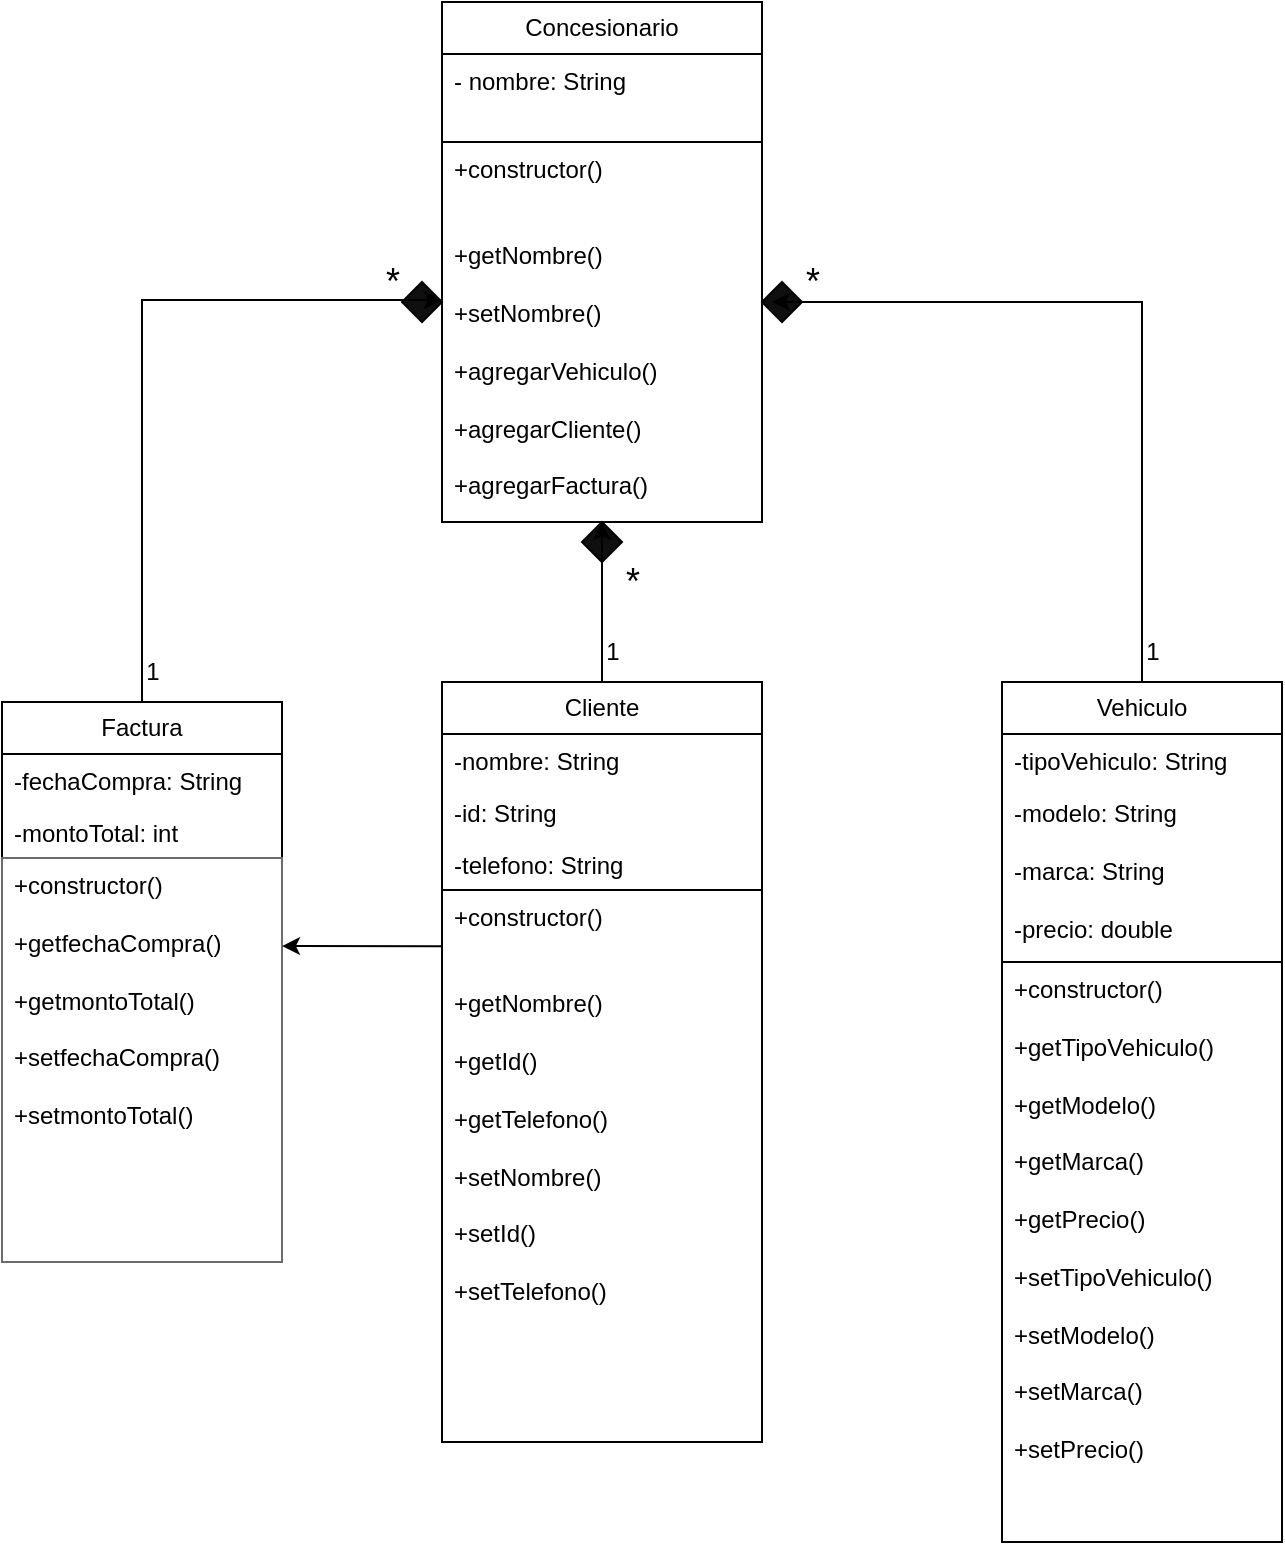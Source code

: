 <mxfile version="26.0.16">
  <diagram name="Página-1" id="Xrfl96T6qtCXNU2YfWyh">
    <mxGraphModel dx="880" dy="524" grid="1" gridSize="10" guides="1" tooltips="1" connect="1" arrows="1" fold="1" page="1" pageScale="1" pageWidth="827" pageHeight="1169" math="0" shadow="0">
      <root>
        <mxCell id="0" />
        <mxCell id="1" parent="0" />
        <mxCell id="B3MNgUBZU4XW8fQOR7jA-6" value="" style="rhombus;whiteSpace=wrap;html=1;fillColor=light-dark(#0F0F0F,var(--ge-dark-color, #121212));" vertex="1" parent="1">
          <mxGeometry x="350" y="280" width="20" height="20" as="geometry" />
        </mxCell>
        <mxCell id="B3MNgUBZU4XW8fQOR7jA-5" style="edgeStyle=orthogonalEdgeStyle;rounded=0;orthogonalLoop=1;jettySize=auto;html=1;exitX=0.5;exitY=0;exitDx=0;exitDy=0;" edge="1" parent="1" source="K-NBq6y5_BjJvVlHkWeu-11">
          <mxGeometry relative="1" as="geometry">
            <mxPoint x="360" y="280" as="targetPoint" />
          </mxGeometry>
        </mxCell>
        <mxCell id="K-NBq6y5_BjJvVlHkWeu-3" value="Concesionario" style="swimlane;fontStyle=0;childLayout=stackLayout;horizontal=1;startSize=26;fillColor=none;horizontalStack=0;resizeParent=1;resizeParentMax=0;resizeLast=0;collapsible=1;marginBottom=0;whiteSpace=wrap;html=1;" parent="1" vertex="1">
          <mxGeometry x="280" y="20" width="160" height="260" as="geometry" />
        </mxCell>
        <mxCell id="K-NBq6y5_BjJvVlHkWeu-4" value="- nombre: String" style="text;strokeColor=none;fillColor=none;align=left;verticalAlign=top;spacingLeft=4;spacingRight=4;overflow=hidden;rotatable=0;points=[[0,0.5],[1,0.5]];portConstraint=eastwest;whiteSpace=wrap;html=1;" parent="K-NBq6y5_BjJvVlHkWeu-3" vertex="1">
          <mxGeometry y="26" width="160" height="44" as="geometry" />
        </mxCell>
        <mxCell id="K-NBq6y5_BjJvVlHkWeu-20" value="+constructor()&lt;div&gt;&lt;br&gt;&lt;div&gt;&lt;br&gt;&lt;/div&gt;&lt;div&gt;+getNombre()&lt;/div&gt;&lt;div&gt;&lt;br&gt;&lt;/div&gt;&lt;div&gt;+setNombre()&lt;/div&gt;&lt;/div&gt;&lt;div&gt;&lt;br&gt;&lt;/div&gt;&lt;div&gt;+agregarVehiculo()&lt;/div&gt;&lt;div&gt;&lt;br&gt;&lt;/div&gt;&lt;div&gt;+agregarCliente()&lt;/div&gt;&lt;div&gt;&lt;br&gt;&lt;/div&gt;&lt;div&gt;+agregarFactura()&amp;nbsp;&lt;/div&gt;" style="text;strokeColor=#000000;fillColor=none;align=left;verticalAlign=top;spacingLeft=4;spacingRight=4;overflow=hidden;rotatable=0;points=[[0,0.5],[1,0.5]];portConstraint=eastwest;whiteSpace=wrap;html=1;" parent="K-NBq6y5_BjJvVlHkWeu-3" vertex="1">
          <mxGeometry y="70" width="160" height="190" as="geometry" />
        </mxCell>
        <mxCell id="K-NBq6y5_BjJvVlHkWeu-7" value="Vehiculo" style="swimlane;fontStyle=0;childLayout=stackLayout;horizontal=1;startSize=26;fillColor=none;horizontalStack=0;resizeParent=1;resizeParentMax=0;resizeLast=0;collapsible=1;marginBottom=0;whiteSpace=wrap;html=1;" parent="1" vertex="1">
          <mxGeometry x="560" y="360" width="140" height="430" as="geometry" />
        </mxCell>
        <mxCell id="K-NBq6y5_BjJvVlHkWeu-8" value="-tipoVehiculo: String" style="text;strokeColor=none;fillColor=none;align=left;verticalAlign=top;spacingLeft=4;spacingRight=4;overflow=hidden;rotatable=0;points=[[0,0.5],[1,0.5]];portConstraint=eastwest;whiteSpace=wrap;html=1;" parent="K-NBq6y5_BjJvVlHkWeu-7" vertex="1">
          <mxGeometry y="26" width="140" height="26" as="geometry" />
        </mxCell>
        <mxCell id="K-NBq6y5_BjJvVlHkWeu-9" value="-modelo: String&lt;div&gt;&lt;br&gt;&lt;/div&gt;&lt;div&gt;-marca: String&lt;/div&gt;&lt;div&gt;&lt;br&gt;&lt;/div&gt;&lt;div&gt;-precio: double&lt;/div&gt;" style="text;strokeColor=none;fillColor=none;align=left;verticalAlign=top;spacingLeft=4;spacingRight=4;overflow=hidden;rotatable=0;points=[[0,0.5],[1,0.5]];portConstraint=eastwest;whiteSpace=wrap;html=1;" parent="K-NBq6y5_BjJvVlHkWeu-7" vertex="1">
          <mxGeometry y="52" width="140" height="88" as="geometry" />
        </mxCell>
        <mxCell id="B3MNgUBZU4XW8fQOR7jA-3" value="+constructor()&lt;div&gt;&lt;br&gt;&lt;/div&gt;&lt;div&gt;+getTipoVehiculo()&lt;/div&gt;&lt;div&gt;&lt;br&gt;&lt;/div&gt;&lt;div&gt;+getModelo()&lt;/div&gt;&lt;div&gt;&lt;br&gt;&lt;/div&gt;&lt;div&gt;+getMarca()&lt;/div&gt;&lt;div&gt;&lt;br&gt;&lt;/div&gt;&lt;div&gt;+getPrecio()&lt;/div&gt;&lt;div&gt;&lt;br&gt;&lt;/div&gt;&lt;div&gt;+setTipoVehiculo()&lt;/div&gt;&lt;div&gt;&lt;br&gt;&lt;/div&gt;&lt;div&gt;+setModelo()&lt;/div&gt;&lt;div&gt;&lt;br&gt;&lt;/div&gt;&lt;div&gt;+setMarca()&lt;/div&gt;&lt;div&gt;&lt;br&gt;&lt;/div&gt;&lt;div&gt;+setPrecio()&lt;/div&gt;" style="text;strokeColor=#000000;fillColor=none;align=left;verticalAlign=top;spacingLeft=4;spacingRight=4;overflow=hidden;rotatable=0;points=[[0,0.5],[1,0.5]];portConstraint=eastwest;whiteSpace=wrap;html=1;" vertex="1" parent="K-NBq6y5_BjJvVlHkWeu-7">
          <mxGeometry y="140" width="140" height="290" as="geometry" />
        </mxCell>
        <mxCell id="K-NBq6y5_BjJvVlHkWeu-11" value="Cliente" style="swimlane;fontStyle=0;childLayout=stackLayout;horizontal=1;startSize=26;fillColor=none;horizontalStack=0;resizeParent=1;resizeParentMax=0;resizeLast=0;collapsible=1;marginBottom=0;whiteSpace=wrap;html=1;" parent="1" vertex="1">
          <mxGeometry x="280" y="360" width="160" height="380" as="geometry" />
        </mxCell>
        <mxCell id="K-NBq6y5_BjJvVlHkWeu-12" value="-nombre: String" style="text;strokeColor=none;fillColor=none;align=left;verticalAlign=top;spacingLeft=4;spacingRight=4;overflow=hidden;rotatable=0;points=[[0,0.5],[1,0.5]];portConstraint=eastwest;whiteSpace=wrap;html=1;" parent="K-NBq6y5_BjJvVlHkWeu-11" vertex="1">
          <mxGeometry y="26" width="160" height="26" as="geometry" />
        </mxCell>
        <mxCell id="K-NBq6y5_BjJvVlHkWeu-13" value="-id: String" style="text;strokeColor=none;fillColor=none;align=left;verticalAlign=top;spacingLeft=4;spacingRight=4;overflow=hidden;rotatable=0;points=[[0,0.5],[1,0.5]];portConstraint=eastwest;whiteSpace=wrap;html=1;" parent="K-NBq6y5_BjJvVlHkWeu-11" vertex="1">
          <mxGeometry y="52" width="160" height="26" as="geometry" />
        </mxCell>
        <mxCell id="K-NBq6y5_BjJvVlHkWeu-14" value="-telefono: String&amp;nbsp;" style="text;strokeColor=none;fillColor=none;align=left;verticalAlign=top;spacingLeft=4;spacingRight=4;overflow=hidden;rotatable=0;points=[[0,0.5],[1,0.5]];portConstraint=eastwest;whiteSpace=wrap;html=1;" parent="K-NBq6y5_BjJvVlHkWeu-11" vertex="1">
          <mxGeometry y="78" width="160" height="26" as="geometry" />
        </mxCell>
        <mxCell id="B3MNgUBZU4XW8fQOR7jA-2" value="+constructor()&lt;div&gt;&lt;br&gt;&lt;/div&gt;&lt;div&gt;&lt;br&gt;&lt;/div&gt;&lt;div&gt;+getNombre()&lt;/div&gt;&lt;div&gt;&lt;br&gt;&lt;/div&gt;&lt;div&gt;+getId()&lt;/div&gt;&lt;div&gt;&lt;br&gt;&lt;/div&gt;&lt;div&gt;+getTelefono()&lt;br&gt;&lt;div&gt;&lt;br&gt;&lt;/div&gt;&lt;div&gt;+setNombre()&lt;/div&gt;&lt;div&gt;&lt;br&gt;&lt;/div&gt;&lt;div&gt;+setId()&lt;/div&gt;&lt;div&gt;&lt;br&gt;&lt;/div&gt;&lt;div&gt;+setTelefono()&lt;/div&gt;&lt;div&gt;&lt;br&gt;&lt;/div&gt;&lt;/div&gt;" style="text;strokeColor=#000000;fillColor=none;align=left;verticalAlign=top;spacingLeft=4;spacingRight=4;overflow=hidden;rotatable=0;points=[[0,0.5],[1,0.5]];portConstraint=eastwest;whiteSpace=wrap;html=1;" vertex="1" parent="K-NBq6y5_BjJvVlHkWeu-11">
          <mxGeometry y="104" width="160" height="276" as="geometry" />
        </mxCell>
        <mxCell id="K-NBq6y5_BjJvVlHkWeu-15" value="Factura" style="swimlane;fontStyle=0;childLayout=stackLayout;horizontal=1;startSize=26;fillColor=none;horizontalStack=0;resizeParent=1;resizeParentMax=0;resizeLast=0;collapsible=1;marginBottom=0;whiteSpace=wrap;html=1;" parent="1" vertex="1">
          <mxGeometry x="60" y="370" width="140" height="280" as="geometry" />
        </mxCell>
        <mxCell id="K-NBq6y5_BjJvVlHkWeu-16" value="-fechaCompra: String" style="text;strokeColor=none;fillColor=none;align=left;verticalAlign=top;spacingLeft=4;spacingRight=4;overflow=hidden;rotatable=0;points=[[0,0.5],[1,0.5]];portConstraint=eastwest;whiteSpace=wrap;html=1;" parent="K-NBq6y5_BjJvVlHkWeu-15" vertex="1">
          <mxGeometry y="26" width="140" height="26" as="geometry" />
        </mxCell>
        <mxCell id="K-NBq6y5_BjJvVlHkWeu-17" value="-montoTotal: int" style="text;strokeColor=none;fillColor=none;align=left;verticalAlign=top;spacingLeft=4;spacingRight=4;overflow=hidden;rotatable=0;points=[[0,0.5],[1,0.5]];portConstraint=eastwest;whiteSpace=wrap;html=1;" parent="K-NBq6y5_BjJvVlHkWeu-15" vertex="1">
          <mxGeometry y="52" width="140" height="26" as="geometry" />
        </mxCell>
        <mxCell id="B3MNgUBZU4XW8fQOR7jA-4" value="+constructor()&lt;div&gt;&lt;br&gt;&lt;/div&gt;&lt;div&gt;+getfechaCompra()&lt;/div&gt;&lt;div&gt;&lt;br&gt;&lt;/div&gt;&lt;div&gt;+getmontoTotal()&lt;/div&gt;&lt;div&gt;&lt;br&gt;&lt;/div&gt;&lt;div&gt;+setfechaCompra()&lt;/div&gt;&lt;div&gt;&lt;br&gt;&lt;/div&gt;&lt;div&gt;+setmontoTotal()&lt;/div&gt;" style="text;strokeColor=#6B6B6B;fillColor=none;align=left;verticalAlign=top;spacingLeft=4;spacingRight=4;overflow=hidden;rotatable=0;points=[[0,0.5],[1,0.5]];portConstraint=eastwest;whiteSpace=wrap;html=1;" vertex="1" parent="K-NBq6y5_BjJvVlHkWeu-15">
          <mxGeometry y="78" width="140" height="202" as="geometry" />
        </mxCell>
        <mxCell id="B3MNgUBZU4XW8fQOR7jA-10" value="&lt;span style=&quot;font-weight: normal;&quot;&gt;&lt;font style=&quot;font-size: 18px;&quot;&gt;*&lt;/font&gt;&lt;/span&gt;" style="text;html=1;align=center;verticalAlign=middle;resizable=0;points=[];autosize=1;strokeColor=none;fillColor=none;fontStyle=1" vertex="1" parent="1">
          <mxGeometry x="360" y="290" width="30" height="40" as="geometry" />
        </mxCell>
        <mxCell id="B3MNgUBZU4XW8fQOR7jA-11" value="&lt;span style=&quot;font-weight: 400;&quot;&gt;1&lt;/span&gt;" style="text;html=1;align=center;verticalAlign=middle;resizable=0;points=[];autosize=1;strokeColor=none;fillColor=none;fontStyle=1" vertex="1" parent="1">
          <mxGeometry x="350" y="330" width="30" height="30" as="geometry" />
        </mxCell>
        <mxCell id="B3MNgUBZU4XW8fQOR7jA-14" value="" style="rhombus;whiteSpace=wrap;html=1;fillColor=light-dark(#0F0F0F,var(--ge-dark-color, #121212));" vertex="1" parent="1">
          <mxGeometry x="440" y="160" width="20" height="20" as="geometry" />
        </mxCell>
        <mxCell id="B3MNgUBZU4XW8fQOR7jA-19" value="" style="edgeStyle=orthogonalEdgeStyle;rounded=0;orthogonalLoop=1;jettySize=auto;html=1;exitX=0.5;exitY=0;exitDx=0;exitDy=0;entryX=1.031;entryY=0.421;entryDx=0;entryDy=0;entryPerimeter=0;" edge="1" parent="1" source="K-NBq6y5_BjJvVlHkWeu-7" target="K-NBq6y5_BjJvVlHkWeu-20">
          <mxGeometry relative="1" as="geometry">
            <mxPoint x="630" y="360" as="sourcePoint" />
            <mxPoint x="490" y="180" as="targetPoint" />
          </mxGeometry>
        </mxCell>
        <mxCell id="B3MNgUBZU4XW8fQOR7jA-23" value="&lt;span style=&quot;font-weight: normal;&quot;&gt;&lt;font style=&quot;font-size: 18px;&quot;&gt;*&lt;/font&gt;&lt;/span&gt;" style="text;html=1;align=center;verticalAlign=middle;resizable=0;points=[];autosize=1;strokeColor=none;fillColor=none;fontStyle=1" vertex="1" parent="1">
          <mxGeometry x="450" y="140" width="30" height="40" as="geometry" />
        </mxCell>
        <mxCell id="B3MNgUBZU4XW8fQOR7jA-24" value="&lt;span style=&quot;font-weight: 400;&quot;&gt;1&lt;/span&gt;" style="text;html=1;align=center;verticalAlign=middle;resizable=0;points=[];autosize=1;strokeColor=none;fillColor=none;fontStyle=1" vertex="1" parent="1">
          <mxGeometry x="620" y="330" width="30" height="30" as="geometry" />
        </mxCell>
        <mxCell id="B3MNgUBZU4XW8fQOR7jA-27" value="" style="rhombus;whiteSpace=wrap;html=1;fillColor=light-dark(#0F0F0F,var(--ge-dark-color, #121212));" vertex="1" parent="1">
          <mxGeometry x="260" y="160" width="20" height="20" as="geometry" />
        </mxCell>
        <mxCell id="B3MNgUBZU4XW8fQOR7jA-28" style="edgeStyle=orthogonalEdgeStyle;rounded=0;orthogonalLoop=1;jettySize=auto;html=1;exitX=0.5;exitY=0;exitDx=0;exitDy=0;entryX=0;entryY=0.416;entryDx=0;entryDy=0;entryPerimeter=0;" edge="1" parent="1" source="K-NBq6y5_BjJvVlHkWeu-15" target="K-NBq6y5_BjJvVlHkWeu-20">
          <mxGeometry relative="1" as="geometry" />
        </mxCell>
        <mxCell id="B3MNgUBZU4XW8fQOR7jA-29" value="&lt;span style=&quot;font-weight: 400;&quot;&gt;1&lt;/span&gt;" style="text;html=1;align=center;verticalAlign=middle;resizable=0;points=[];autosize=1;strokeColor=none;fillColor=none;fontStyle=1" vertex="1" parent="1">
          <mxGeometry x="120" y="340" width="30" height="30" as="geometry" />
        </mxCell>
        <mxCell id="B3MNgUBZU4XW8fQOR7jA-30" value="&lt;span style=&quot;font-weight: normal;&quot;&gt;&lt;font style=&quot;font-size: 18px;&quot;&gt;*&lt;/font&gt;&lt;/span&gt;" style="text;html=1;align=center;verticalAlign=middle;resizable=0;points=[];autosize=1;strokeColor=none;fillColor=none;fontStyle=1" vertex="1" parent="1">
          <mxGeometry x="240" y="140" width="30" height="40" as="geometry" />
        </mxCell>
        <mxCell id="B3MNgUBZU4XW8fQOR7jA-32" value="" style="endArrow=classic;html=1;rounded=0;entryX=1;entryY=0.218;entryDx=0;entryDy=0;entryPerimeter=0;exitX=0;exitY=0.102;exitDx=0;exitDy=0;exitPerimeter=0;" edge="1" parent="1" source="B3MNgUBZU4XW8fQOR7jA-2" target="B3MNgUBZU4XW8fQOR7jA-4">
          <mxGeometry width="50" height="50" relative="1" as="geometry">
            <mxPoint x="250" y="440" as="sourcePoint" />
            <mxPoint x="300" y="390" as="targetPoint" />
          </mxGeometry>
        </mxCell>
      </root>
    </mxGraphModel>
  </diagram>
</mxfile>
